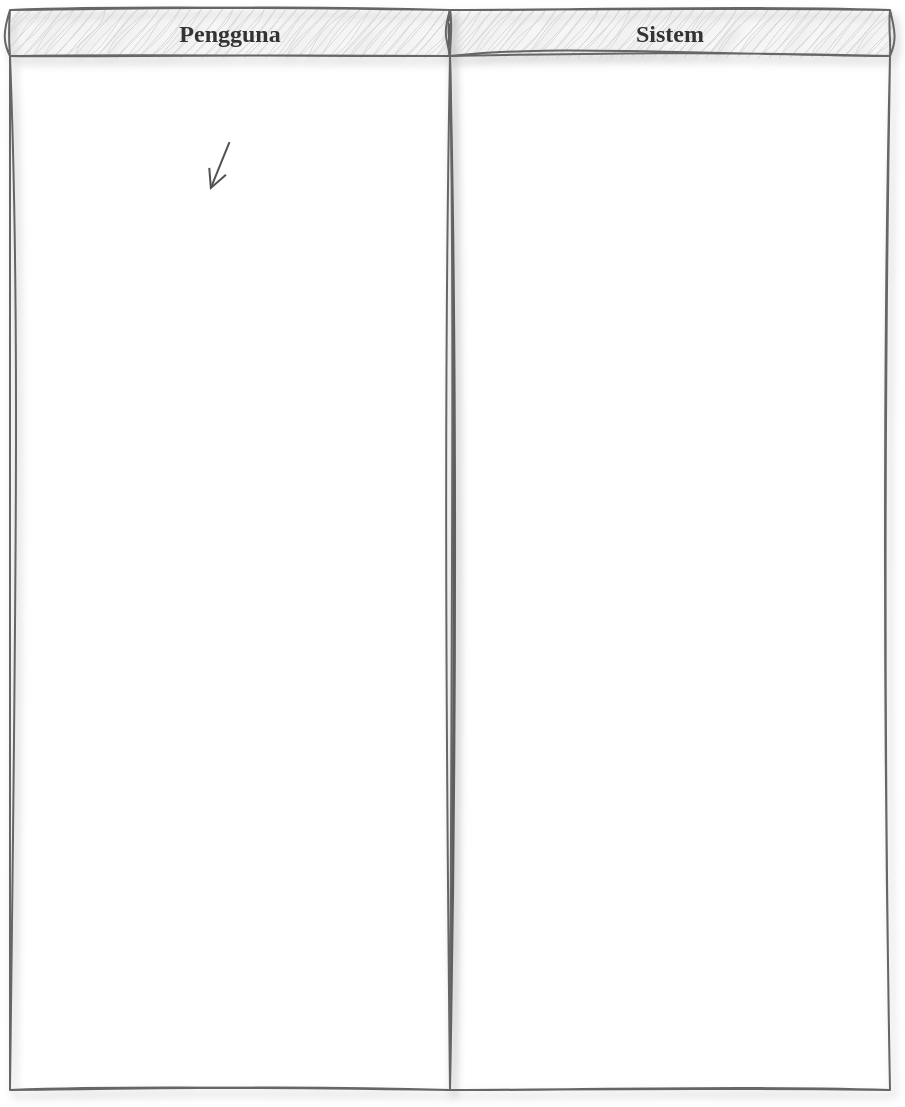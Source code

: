 <mxfile version="21.2.0" type="github">
  <diagram name="Page-1" id="dKja4EkBzykUjF_LMOKq">
    <mxGraphModel dx="690" dy="415" grid="1" gridSize="10" guides="1" tooltips="1" connect="1" arrows="1" fold="1" page="1" pageScale="1" pageWidth="850" pageHeight="1100" math="0" shadow="0">
      <root>
        <mxCell id="0" />
        <mxCell id="1" parent="0" />
        <mxCell id="bPJuGVvLiUM82ZRJLqFB-1" value="Pengguna" style="swimlane;whiteSpace=wrap;html=1;fontFamily=Ubuntu;fontSource=https%3A%2F%2Ffonts.googleapis.com%2Fcss%3Ffamily%3DUbuntu;rounded=0;swimlaneFillColor=none;glass=0;shadow=1;sketch=1;curveFitting=1;jiggle=2;fillColor=#D6D6D6;fontColor=#333333;strokeColor=#666666;" vertex="1" parent="1">
          <mxGeometry x="180" y="120" width="220" height="540" as="geometry" />
        </mxCell>
        <mxCell id="bPJuGVvLiUM82ZRJLqFB-3" value="" style="html=1;verticalAlign=bottom;endArrow=open;endSize=8;strokeColor=#525252;rounded=0;strokeWidth=1;fillColor=#eeeeee;exitX=0.491;exitY=0.867;exitDx=0;exitDy=0;exitPerimeter=0;entryX=0.5;entryY=0;entryDx=0;entryDy=0;fontColor=#333333;" edge="1" parent="bPJuGVvLiUM82ZRJLqFB-1" target="bPJuGVvLiUM82ZRJLqFB-4">
          <mxGeometry relative="1" as="geometry">
            <mxPoint x="100" y="90" as="targetPoint" />
            <mxPoint x="109.73" y="66.01" as="sourcePoint" />
          </mxGeometry>
        </mxCell>
        <mxCell id="bPJuGVvLiUM82ZRJLqFB-23" style="edgeStyle=orthogonalEdgeStyle;rounded=0;orthogonalLoop=1;jettySize=auto;html=1;entryX=0.5;entryY=1;entryDx=0;entryDy=0;endArrow=open;endFill=0;strokeColor=#525252;" edge="1" parent="bPJuGVvLiUM82ZRJLqFB-1" target="bPJuGVvLiUM82ZRJLqFB-26">
          <mxGeometry relative="1" as="geometry">
            <mxPoint x="110" y="440" as="sourcePoint" />
          </mxGeometry>
        </mxCell>
        <mxCell id="bPJuGVvLiUM82ZRJLqFB-25" style="edgeStyle=orthogonalEdgeStyle;rounded=0;orthogonalLoop=1;jettySize=auto;html=1;entryX=0.5;entryY=1;entryDx=0;entryDy=0;endArrow=open;endFill=0;strokeColor=#525252;" edge="1" parent="bPJuGVvLiUM82ZRJLqFB-1" target="bPJuGVvLiUM82ZRJLqFB-29">
          <mxGeometry relative="1" as="geometry">
            <mxPoint x="110" y="390" as="sourcePoint" />
          </mxGeometry>
        </mxCell>
        <mxCell id="bPJuGVvLiUM82ZRJLqFB-27" style="edgeStyle=orthogonalEdgeStyle;rounded=0;orthogonalLoop=1;jettySize=auto;html=1;exitX=0.5;exitY=0;exitDx=0;exitDy=0;entryX=0.5;entryY=1;entryDx=0;entryDy=0;endArrow=open;endFill=0;fontSize=9;fontFamily=Ubuntu;fontSource=https%3A%2F%2Ffonts.googleapis.com%2Fcss%3Ffamily%3DUbuntu;strokeColor=#525252;" edge="1" parent="bPJuGVvLiUM82ZRJLqFB-1" target="bPJuGVvLiUM82ZRJLqFB-22">
          <mxGeometry relative="1" as="geometry">
            <Array as="points">
              <mxPoint x="110" y="320" />
              <mxPoint x="110" y="320" />
            </Array>
            <mxPoint x="110" y="330" as="sourcePoint" />
          </mxGeometry>
        </mxCell>
        <mxCell id="bPJuGVvLiUM82ZRJLqFB-28" value="Ya" style="edgeLabel;html=1;align=center;verticalAlign=middle;resizable=0;points=[];fontSize=9;fontFamily=Ubuntu;fontSource=https%3A%2F%2Ffonts.googleapis.com%2Fcss%3Ffamily%3DUbuntu;spacingLeft=-5;spacingBottom=-2;" vertex="1" connectable="0" parent="bPJuGVvLiUM82ZRJLqFB-27">
          <mxGeometry x="-0.289" y="-1" relative="1" as="geometry">
            <mxPoint x="9" as="offset" />
          </mxGeometry>
        </mxCell>
        <mxCell id="bPJuGVvLiUM82ZRJLqFB-30" value="Sistem" style="swimlane;whiteSpace=wrap;html=1;fontFamily=Ubuntu;fontSource=https%3A%2F%2Ffonts.googleapis.com%2Fcss%3Ffamily%3DUbuntu;rounded=0;swimlaneFillColor=none;glass=0;shadow=1;sketch=1;curveFitting=1;jiggle=2;fillColor=#D6D6D6;fontColor=#333333;strokeColor=#666666;startSize=23;" vertex="1" parent="1">
          <mxGeometry x="400" y="120" width="220" height="540" as="geometry" />
        </mxCell>
        <mxCell id="bPJuGVvLiUM82ZRJLqFB-32" style="edgeStyle=orthogonalEdgeStyle;rounded=0;orthogonalLoop=1;jettySize=auto;html=1;entryX=0.5;entryY=1;entryDx=0;entryDy=0;endArrow=open;endFill=0;strokeColor=#525252;" edge="1" parent="bPJuGVvLiUM82ZRJLqFB-30">
          <mxGeometry relative="1" as="geometry">
            <mxPoint x="110" y="440" as="sourcePoint" />
          </mxGeometry>
        </mxCell>
        <mxCell id="bPJuGVvLiUM82ZRJLqFB-33" style="edgeStyle=orthogonalEdgeStyle;rounded=0;orthogonalLoop=1;jettySize=auto;html=1;entryX=0.5;entryY=1;entryDx=0;entryDy=0;endArrow=open;endFill=0;strokeColor=#525252;" edge="1" parent="bPJuGVvLiUM82ZRJLqFB-30">
          <mxGeometry relative="1" as="geometry">
            <mxPoint x="110" y="390" as="sourcePoint" />
          </mxGeometry>
        </mxCell>
        <mxCell id="bPJuGVvLiUM82ZRJLqFB-34" style="edgeStyle=orthogonalEdgeStyle;rounded=0;orthogonalLoop=1;jettySize=auto;html=1;exitX=0.5;exitY=0;exitDx=0;exitDy=0;entryX=0.5;entryY=1;entryDx=0;entryDy=0;endArrow=open;endFill=0;fontSize=9;fontFamily=Ubuntu;fontSource=https%3A%2F%2Ffonts.googleapis.com%2Fcss%3Ffamily%3DUbuntu;strokeColor=#525252;" edge="1" parent="bPJuGVvLiUM82ZRJLqFB-30">
          <mxGeometry relative="1" as="geometry">
            <Array as="points">
              <mxPoint x="110" y="320" />
              <mxPoint x="110" y="320" />
            </Array>
            <mxPoint x="110" y="330" as="sourcePoint" />
          </mxGeometry>
        </mxCell>
        <mxCell id="bPJuGVvLiUM82ZRJLqFB-35" value="Ya" style="edgeLabel;html=1;align=center;verticalAlign=middle;resizable=0;points=[];fontSize=9;fontFamily=Ubuntu;fontSource=https%3A%2F%2Ffonts.googleapis.com%2Fcss%3Ffamily%3DUbuntu;spacingLeft=-5;spacingBottom=-2;" vertex="1" connectable="0" parent="bPJuGVvLiUM82ZRJLqFB-34">
          <mxGeometry x="-0.289" y="-1" relative="1" as="geometry">
            <mxPoint x="9" as="offset" />
          </mxGeometry>
        </mxCell>
      </root>
    </mxGraphModel>
  </diagram>
</mxfile>

